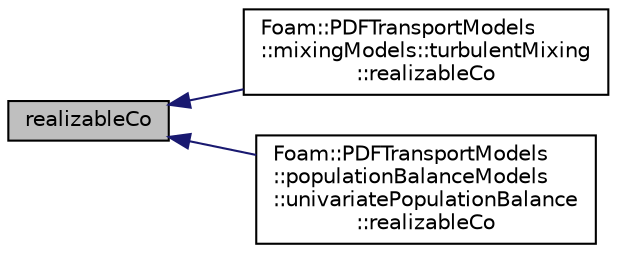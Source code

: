 digraph "realizableCo"
{
  bgcolor="transparent";
  edge [fontname="Helvetica",fontsize="10",labelfontname="Helvetica",labelfontsize="10"];
  node [fontname="Helvetica",fontsize="10",shape=record];
  rankdir="LR";
  Node24 [label="realizableCo",height=0.2,width=0.4,color="black", fillcolor="grey75", style="filled", fontcolor="black"];
  Node24 -> Node25 [dir="back",color="midnightblue",fontsize="10",style="solid",fontname="Helvetica"];
  Node25 [label="Foam::PDFTransportModels\l::mixingModels::turbulentMixing\l::realizableCo",height=0.2,width=0.4,color="black",URL="$a01936.html#a5bb437cbddedbf3f4b27f0e5de4e442d",tooltip="Return the maximum Courant number ensuring moment realizability. "];
  Node24 -> Node26 [dir="back",color="midnightblue",fontsize="10",style="solid",fontname="Helvetica"];
  Node26 [label="Foam::PDFTransportModels\l::populationBalanceModels\l::univariatePopulationBalance\l::realizableCo",height=0.2,width=0.4,color="black",URL="$a02224.html#a7e02c1a350fcf9ac17189e6b20c656bb",tooltip="Return the maximum Courant number ensuring moment realizability. "];
}
